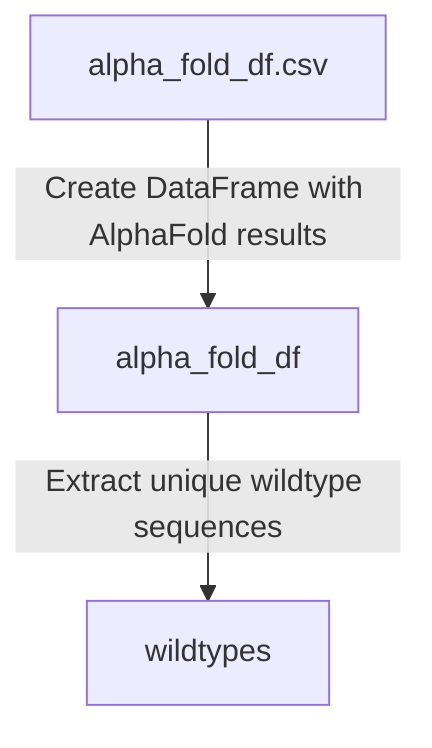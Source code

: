 flowchart TD
    A["alpha_fold_df.csv"] -->|"Create DataFrame with AlphaFold results"| B["alpha_fold_df"]
    B -->|"Extract unique wildtype sequences"| C["wildtypes"]